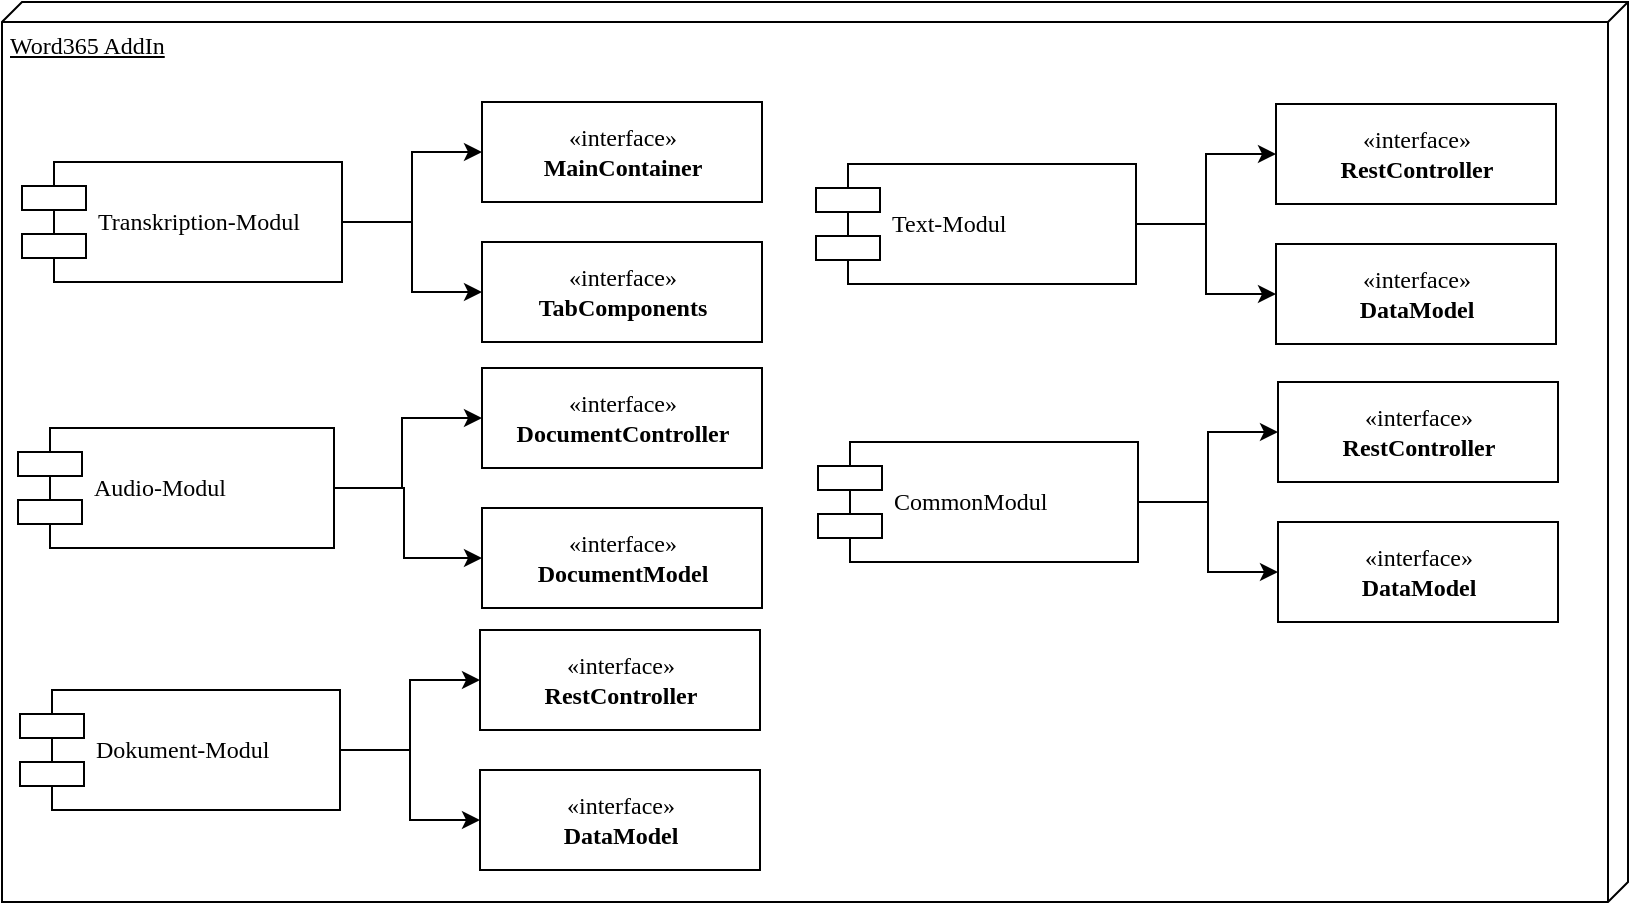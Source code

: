 <mxfile version="28.1.2" pages="3">
  <diagram name="SystemOverview" id="5f0bae14-7c28-e335-631c-24af17079c00">
    <mxGraphModel dx="1181" dy="687" grid="1" gridSize="1" guides="1" tooltips="1" connect="1" arrows="1" fold="1" page="1" pageScale="1" pageWidth="1100" pageHeight="850" background="none" math="0" shadow="0">
      <root>
        <mxCell id="0" />
        <mxCell id="1" parent="0" />
        <mxCell id="39150e848f15840c-3" value="Word365 AddIn" style="verticalAlign=top;align=left;spacingTop=8;spacingLeft=2;spacingRight=12;shape=cube;size=10;direction=south;fontStyle=4;html=1;rounded=0;shadow=0;comic=0;labelBackgroundColor=none;strokeWidth=1;fontFamily=Verdana;fontSize=12;container=0;" parent="1" vertex="1">
          <mxGeometry x="330" y="10" width="813" height="450" as="geometry" />
        </mxCell>
        <mxCell id="lKYDCAyM0R8aLFzINNeC-1" value="" style="group" vertex="1" connectable="0" parent="1">
          <mxGeometry x="340" y="60" width="370" height="120" as="geometry" />
        </mxCell>
        <mxCell id="ptrdWMx7yIggLH7mq_53-23" style="edgeStyle=orthogonalEdgeStyle;rounded=0;orthogonalLoop=1;jettySize=auto;html=1;exitX=1;exitY=0.5;exitDx=0;exitDy=0;entryX=0;entryY=0.5;entryDx=0;entryDy=0;" parent="lKYDCAyM0R8aLFzINNeC-1" source="ptrdWMx7yIggLH7mq_53-16" target="ptrdWMx7yIggLH7mq_53-17" edge="1">
          <mxGeometry relative="1" as="geometry" />
        </mxCell>
        <mxCell id="ptrdWMx7yIggLH7mq_53-16" value="Transkription-Modul" style="shape=component;align=left;spacingLeft=36;rounded=0;shadow=0;comic=0;labelBackgroundColor=none;strokeWidth=1;fontFamily=Verdana;fontSize=12;html=1;container=0;" parent="lKYDCAyM0R8aLFzINNeC-1" vertex="1">
          <mxGeometry y="30" width="160" height="60" as="geometry" />
        </mxCell>
        <mxCell id="ptrdWMx7yIggLH7mq_53-17" value="«interface»&lt;br&gt;&lt;b&gt;TabComponents&lt;/b&gt;" style="html=1;rounded=0;shadow=0;comic=0;labelBackgroundColor=none;strokeWidth=1;fontFamily=Verdana;fontSize=12;align=center;container=0;" parent="lKYDCAyM0R8aLFzINNeC-1" vertex="1">
          <mxGeometry x="230" y="70" width="140" height="50" as="geometry" />
        </mxCell>
        <mxCell id="ptrdWMx7yIggLH7mq_53-18" value="«interface»&lt;br&gt;&lt;b&gt;MainContainer&lt;/b&gt;" style="html=1;rounded=0;shadow=0;comic=0;labelBackgroundColor=none;strokeWidth=1;fontFamily=Verdana;fontSize=12;align=center;container=0;" parent="lKYDCAyM0R8aLFzINNeC-1" vertex="1">
          <mxGeometry x="230" width="140" height="50" as="geometry" />
        </mxCell>
        <mxCell id="ptrdWMx7yIggLH7mq_53-20" value="" style="edgeStyle=orthogonalEdgeStyle;rounded=0;orthogonalLoop=1;jettySize=auto;html=1;exitX=1;exitY=0.5;exitDx=0;exitDy=0;" parent="lKYDCAyM0R8aLFzINNeC-1" source="ptrdWMx7yIggLH7mq_53-16" target="ptrdWMx7yIggLH7mq_53-18" edge="1">
          <mxGeometry relative="1" as="geometry">
            <mxPoint x="150" y="90" as="sourcePoint" />
          </mxGeometry>
        </mxCell>
        <mxCell id="lKYDCAyM0R8aLFzINNeC-2" value="" style="group" vertex="1" connectable="0" parent="1">
          <mxGeometry x="340" y="200" width="380" height="120" as="geometry" />
        </mxCell>
        <mxCell id="lKYDCAyM0R8aLFzINNeC-4" value="" style="group" vertex="1" connectable="0" parent="lKYDCAyM0R8aLFzINNeC-2">
          <mxGeometry x="-10" y="-7" width="380" height="120" as="geometry" />
        </mxCell>
        <mxCell id="39150e848f15840c-8" value="«interface»&lt;br&gt;&lt;b&gt;DocumentController&lt;/b&gt;" style="html=1;rounded=0;shadow=0;comic=0;labelBackgroundColor=none;strokeWidth=1;fontFamily=Verdana;fontSize=12;align=center;container=0;" parent="lKYDCAyM0R8aLFzINNeC-4" vertex="1">
          <mxGeometry x="240" width="140" height="50" as="geometry" />
        </mxCell>
        <mxCell id="39150e848f15840c-10" value="Audio-Modul" style="shape=component;align=left;spacingLeft=36;rounded=0;shadow=0;comic=0;labelBackgroundColor=none;strokeWidth=1;fontFamily=Verdana;fontSize=12;html=1;container=0;" parent="lKYDCAyM0R8aLFzINNeC-4" vertex="1">
          <mxGeometry x="8" y="30" width="158" height="60" as="geometry" />
        </mxCell>
        <mxCell id="ptrdWMx7yIggLH7mq_53-10" value="«interface»&lt;br&gt;&lt;b&gt;DocumentModel&lt;/b&gt;" style="html=1;rounded=0;shadow=0;comic=0;labelBackgroundColor=none;strokeWidth=1;fontFamily=Verdana;fontSize=12;align=center;container=0;" parent="lKYDCAyM0R8aLFzINNeC-4" vertex="1">
          <mxGeometry x="240" y="70" width="140" height="50" as="geometry" />
        </mxCell>
        <mxCell id="ptrdWMx7yIggLH7mq_53-9" value="" style="edgeStyle=orthogonalEdgeStyle;rounded=0;orthogonalLoop=1;jettySize=auto;html=1;" parent="lKYDCAyM0R8aLFzINNeC-4" source="39150e848f15840c-10" target="39150e848f15840c-8" edge="1">
          <mxGeometry relative="1" as="geometry">
            <mxPoint x="570" y="35" as="sourcePoint" />
            <Array as="points">
              <mxPoint x="200" y="60" />
              <mxPoint x="200" y="25" />
            </Array>
          </mxGeometry>
        </mxCell>
        <mxCell id="ptrdWMx7yIggLH7mq_53-11" value="" style="edgeStyle=orthogonalEdgeStyle;rounded=0;orthogonalLoop=1;jettySize=auto;html=1;exitX=1;exitY=0.5;exitDx=0;exitDy=0;" parent="lKYDCAyM0R8aLFzINNeC-4" source="39150e848f15840c-10" target="ptrdWMx7yIggLH7mq_53-10" edge="1">
          <mxGeometry relative="1" as="geometry">
            <mxPoint x="180" y="130" as="sourcePoint" />
            <Array as="points">
              <mxPoint x="201" y="60" />
              <mxPoint x="201" y="95" />
            </Array>
          </mxGeometry>
        </mxCell>
        <mxCell id="lKYDCAyM0R8aLFzINNeC-3" value="" style="group" vertex="1" connectable="0" parent="1">
          <mxGeometry x="339" y="324" width="370" height="120" as="geometry" />
        </mxCell>
        <mxCell id="ptrdWMx7yIggLH7mq_53-3" value="Dokument-Modul" style="shape=component;align=left;spacingLeft=36;rounded=0;shadow=0;comic=0;labelBackgroundColor=none;strokeWidth=1;fontFamily=Verdana;fontSize=12;html=1;container=0;" parent="lKYDCAyM0R8aLFzINNeC-3" vertex="1">
          <mxGeometry y="30" width="160" height="60" as="geometry" />
        </mxCell>
        <mxCell id="ptrdWMx7yIggLH7mq_53-12" value="«interface»&lt;br&gt;&lt;b&gt;DataModel&lt;/b&gt;" style="html=1;rounded=0;shadow=0;comic=0;labelBackgroundColor=none;strokeWidth=1;fontFamily=Verdana;fontSize=12;align=center;container=0;" parent="lKYDCAyM0R8aLFzINNeC-3" vertex="1">
          <mxGeometry x="230" y="70" width="140" height="50" as="geometry" />
        </mxCell>
        <mxCell id="ptrdWMx7yIggLH7mq_53-13" value="«interface»&lt;br&gt;&lt;b&gt;RestController&lt;/b&gt;" style="html=1;rounded=0;shadow=0;comic=0;labelBackgroundColor=none;strokeWidth=1;fontFamily=Verdana;fontSize=12;align=center;container=0;" parent="lKYDCAyM0R8aLFzINNeC-3" vertex="1">
          <mxGeometry x="230" width="140" height="50" as="geometry" />
        </mxCell>
        <mxCell id="ptrdWMx7yIggLH7mq_53-14" value="" style="edgeStyle=orthogonalEdgeStyle;rounded=0;orthogonalLoop=1;jettySize=auto;html=1;exitX=1;exitY=0.5;exitDx=0;exitDy=0;" parent="lKYDCAyM0R8aLFzINNeC-3" source="ptrdWMx7yIggLH7mq_53-3" target="ptrdWMx7yIggLH7mq_53-12" edge="1">
          <mxGeometry relative="1" as="geometry">
            <mxPoint x="150" y="80" as="sourcePoint" />
          </mxGeometry>
        </mxCell>
        <mxCell id="ptrdWMx7yIggLH7mq_53-22" value="" style="edgeStyle=orthogonalEdgeStyle;rounded=0;orthogonalLoop=1;jettySize=auto;html=1;exitX=1;exitY=0.5;exitDx=0;exitDy=0;entryX=0;entryY=0.5;entryDx=0;entryDy=0;" parent="lKYDCAyM0R8aLFzINNeC-3" source="ptrdWMx7yIggLH7mq_53-3" target="ptrdWMx7yIggLH7mq_53-13" edge="1">
          <mxGeometry relative="1" as="geometry">
            <mxPoint x="150" y="80" as="sourcePoint" />
            <mxPoint x="210" y="45" as="targetPoint" />
          </mxGeometry>
        </mxCell>
        <mxCell id="lKYDCAyM0R8aLFzINNeC-5" value="" style="group" vertex="1" connectable="0" parent="1">
          <mxGeometry x="737" y="61" width="370" height="120" as="geometry" />
        </mxCell>
        <mxCell id="lKYDCAyM0R8aLFzINNeC-6" value="Text-Modul" style="shape=component;align=left;spacingLeft=36;rounded=0;shadow=0;comic=0;labelBackgroundColor=none;strokeWidth=1;fontFamily=Verdana;fontSize=12;html=1;container=0;" vertex="1" parent="lKYDCAyM0R8aLFzINNeC-5">
          <mxGeometry y="30" width="160" height="60" as="geometry" />
        </mxCell>
        <mxCell id="lKYDCAyM0R8aLFzINNeC-7" value="«interface»&lt;br&gt;&lt;b&gt;DataModel&lt;/b&gt;" style="html=1;rounded=0;shadow=0;comic=0;labelBackgroundColor=none;strokeWidth=1;fontFamily=Verdana;fontSize=12;align=center;container=0;" vertex="1" parent="lKYDCAyM0R8aLFzINNeC-5">
          <mxGeometry x="230" y="70" width="140" height="50" as="geometry" />
        </mxCell>
        <mxCell id="lKYDCAyM0R8aLFzINNeC-8" value="«interface»&lt;br&gt;&lt;b&gt;RestController&lt;/b&gt;" style="html=1;rounded=0;shadow=0;comic=0;labelBackgroundColor=none;strokeWidth=1;fontFamily=Verdana;fontSize=12;align=center;container=0;" vertex="1" parent="lKYDCAyM0R8aLFzINNeC-5">
          <mxGeometry x="230" width="140" height="50" as="geometry" />
        </mxCell>
        <mxCell id="lKYDCAyM0R8aLFzINNeC-9" value="" style="edgeStyle=orthogonalEdgeStyle;rounded=0;orthogonalLoop=1;jettySize=auto;html=1;exitX=1;exitY=0.5;exitDx=0;exitDy=0;" edge="1" parent="lKYDCAyM0R8aLFzINNeC-5" source="lKYDCAyM0R8aLFzINNeC-6" target="lKYDCAyM0R8aLFzINNeC-7">
          <mxGeometry relative="1" as="geometry">
            <mxPoint x="150" y="80" as="sourcePoint" />
          </mxGeometry>
        </mxCell>
        <mxCell id="lKYDCAyM0R8aLFzINNeC-10" value="" style="edgeStyle=orthogonalEdgeStyle;rounded=0;orthogonalLoop=1;jettySize=auto;html=1;exitX=1;exitY=0.5;exitDx=0;exitDy=0;entryX=0;entryY=0.5;entryDx=0;entryDy=0;" edge="1" parent="lKYDCAyM0R8aLFzINNeC-5" source="lKYDCAyM0R8aLFzINNeC-6" target="lKYDCAyM0R8aLFzINNeC-8">
          <mxGeometry relative="1" as="geometry">
            <mxPoint x="150" y="80" as="sourcePoint" />
            <mxPoint x="210" y="45" as="targetPoint" />
          </mxGeometry>
        </mxCell>
        <mxCell id="lKYDCAyM0R8aLFzINNeC-11" value="" style="group" vertex="1" connectable="0" parent="1">
          <mxGeometry x="738" y="200" width="370" height="120" as="geometry" />
        </mxCell>
        <mxCell id="lKYDCAyM0R8aLFzINNeC-12" value="CommonModul" style="shape=component;align=left;spacingLeft=36;rounded=0;shadow=0;comic=0;labelBackgroundColor=none;strokeWidth=1;fontFamily=Verdana;fontSize=12;html=1;container=0;" vertex="1" parent="lKYDCAyM0R8aLFzINNeC-11">
          <mxGeometry y="30" width="160" height="60" as="geometry" />
        </mxCell>
        <mxCell id="lKYDCAyM0R8aLFzINNeC-13" value="«interface»&lt;br&gt;&lt;b&gt;DataModel&lt;/b&gt;" style="html=1;rounded=0;shadow=0;comic=0;labelBackgroundColor=none;strokeWidth=1;fontFamily=Verdana;fontSize=12;align=center;container=0;" vertex="1" parent="lKYDCAyM0R8aLFzINNeC-11">
          <mxGeometry x="230" y="70" width="140" height="50" as="geometry" />
        </mxCell>
        <mxCell id="lKYDCAyM0R8aLFzINNeC-14" value="«interface»&lt;br&gt;&lt;b&gt;RestController&lt;/b&gt;" style="html=1;rounded=0;shadow=0;comic=0;labelBackgroundColor=none;strokeWidth=1;fontFamily=Verdana;fontSize=12;align=center;container=0;" vertex="1" parent="lKYDCAyM0R8aLFzINNeC-11">
          <mxGeometry x="230" width="140" height="50" as="geometry" />
        </mxCell>
        <mxCell id="lKYDCAyM0R8aLFzINNeC-15" value="" style="edgeStyle=orthogonalEdgeStyle;rounded=0;orthogonalLoop=1;jettySize=auto;html=1;exitX=1;exitY=0.5;exitDx=0;exitDy=0;" edge="1" parent="lKYDCAyM0R8aLFzINNeC-11" source="lKYDCAyM0R8aLFzINNeC-12" target="lKYDCAyM0R8aLFzINNeC-13">
          <mxGeometry relative="1" as="geometry">
            <mxPoint x="150" y="80" as="sourcePoint" />
          </mxGeometry>
        </mxCell>
        <mxCell id="lKYDCAyM0R8aLFzINNeC-16" value="" style="edgeStyle=orthogonalEdgeStyle;rounded=0;orthogonalLoop=1;jettySize=auto;html=1;exitX=1;exitY=0.5;exitDx=0;exitDy=0;entryX=0;entryY=0.5;entryDx=0;entryDy=0;" edge="1" parent="lKYDCAyM0R8aLFzINNeC-11" source="lKYDCAyM0R8aLFzINNeC-12" target="lKYDCAyM0R8aLFzINNeC-14">
          <mxGeometry relative="1" as="geometry">
            <mxPoint x="150" y="80" as="sourcePoint" />
            <mxPoint x="210" y="45" as="targetPoint" />
          </mxGeometry>
        </mxCell>
      </root>
    </mxGraphModel>
  </diagram>
  <diagram id="gHik22ir2K0DDmK8tdcq" name="TranscriptionService">
    <mxGraphModel dx="2157" dy="1988" grid="1" gridSize="10" guides="1" tooltips="1" connect="1" arrows="1" fold="1" page="1" pageScale="1" pageWidth="850" pageHeight="1100" math="0" shadow="0">
      <root>
        <mxCell id="0" />
        <mxCell id="1" parent="0" />
        <mxCell id="Rs-q0vOBd_g85A1Mrqb9-1" value="TranscriptionService" style="swimlane;fontStyle=1;align=center;verticalAlign=top;childLayout=stackLayout;horizontal=1;startSize=26;horizontalStack=0;resizeParent=1;resizeParentMax=0;resizeLast=0;collapsible=1;marginBottom=0;whiteSpace=wrap;html=1;strokeWidth=2;" parent="1" vertex="1">
          <mxGeometry x="280" y="360" width="730" height="1030" as="geometry" />
        </mxCell>
        <mxCell id="Rs-q0vOBd_g85A1Mrqb9-25" value="- _transcriptorFactory:&amp;nbsp;WhisperFactory" style="text;strokeColor=#808080;fillColor=none;align=left;verticalAlign=top;spacingLeft=4;spacingRight=4;overflow=hidden;rotatable=0;points=[[0,0.5],[1,0.5]];portConstraint=eastwest;whiteSpace=wrap;html=1;rounded=0;shadow=0;" parent="Rs-q0vOBd_g85A1Mrqb9-1" vertex="1">
          <mxGeometry y="26" width="730" height="30" as="geometry" />
        </mxCell>
        <mxCell id="Rs-q0vOBd_g85A1Mrqb9-34" value="-&amp;nbsp;_transcriptorBuilder:&amp;nbsp;WhisperProcessorBuilder" style="text;strokeColor=#808080;fillColor=none;align=left;verticalAlign=top;spacingLeft=4;spacingRight=4;overflow=hidden;rotatable=0;points=[[0,0.5],[1,0.5]];portConstraint=eastwest;whiteSpace=wrap;html=1;rounded=0;shadow=0;" parent="Rs-q0vOBd_g85A1Mrqb9-1" vertex="1">
          <mxGeometry y="56" width="730" height="30" as="geometry" />
        </mxCell>
        <mxCell id="Rs-q0vOBd_g85A1Mrqb9-35" value="-&amp;nbsp;_transcriptor: WhisperProcessor" style="text;strokeColor=#808080;fillColor=none;align=left;verticalAlign=top;spacingLeft=4;spacingRight=4;overflow=hidden;rotatable=0;points=[[0,0.5],[1,0.5]];portConstraint=eastwest;whiteSpace=wrap;html=1;rounded=0;shadow=0;" parent="Rs-q0vOBd_g85A1Mrqb9-1" vertex="1">
          <mxGeometry y="86" width="730" height="30" as="geometry" />
        </mxCell>
        <mxCell id="Rs-q0vOBd_g85A1Mrqb9-24" value="- _modelManager: WhisperModelManager" style="text;strokeColor=#808080;fillColor=none;align=left;verticalAlign=top;spacingLeft=4;spacingRight=4;overflow=hidden;rotatable=0;points=[[0,0.5],[1,0.5]];portConstraint=eastwest;whiteSpace=wrap;html=1;rounded=0;shadow=0;" parent="Rs-q0vOBd_g85A1Mrqb9-1" vertex="1">
          <mxGeometry y="116" width="730" height="30" as="geometry" />
        </mxCell>
        <mxCell id="Rs-q0vOBd_g85A1Mrqb9-26" value="- _settings: TranscriptionSettings" style="text;strokeColor=#808080;fillColor=none;align=left;verticalAlign=top;spacingLeft=4;spacingRight=4;overflow=hidden;rotatable=0;points=[[0,0.5],[1,0.5]];portConstraint=eastwest;whiteSpace=wrap;html=1;rounded=0;shadow=0;" parent="Rs-q0vOBd_g85A1Mrqb9-1" vertex="1">
          <mxGeometry y="146" width="730" height="30" as="geometry" />
        </mxCell>
        <mxCell id="Rs-q0vOBd_g85A1Mrqb9-27" value="- _waveFormat:&amp;nbsp;WaveFormat" style="text;strokeColor=#808080;fillColor=none;align=left;verticalAlign=top;spacingLeft=4;spacingRight=4;overflow=hidden;rotatable=0;points=[[0,0.5],[1,0.5]];portConstraint=eastwest;whiteSpace=wrap;html=1;rounded=0;shadow=0;" parent="Rs-q0vOBd_g85A1Mrqb9-1" vertex="1">
          <mxGeometry y="176" width="730" height="30" as="geometry" />
        </mxCell>
        <mxCell id="Rs-q0vOBd_g85A1Mrqb9-31" value="-&amp;nbsp;_transcriptionTasks:&amp;nbsp;Queue&amp;lt;Task&amp;lt;TranscriptionResult&amp;gt;&amp;gt;" style="text;strokeColor=#808080;fillColor=none;align=left;verticalAlign=top;spacingLeft=4;spacingRight=4;overflow=hidden;rotatable=0;points=[[0,0.5],[1,0.5]];portConstraint=eastwest;whiteSpace=wrap;html=1;rounded=0;shadow=0;" parent="Rs-q0vOBd_g85A1Mrqb9-1" vertex="1">
          <mxGeometry y="206" width="730" height="30" as="geometry" />
        </mxCell>
        <mxCell id="Rs-q0vOBd_g85A1Mrqb9-29" value="-&amp;nbsp;_audioCapture: IAudioCapture" style="text;strokeColor=#808080;fillColor=none;align=left;verticalAlign=top;spacingLeft=4;spacingRight=4;overflow=hidden;rotatable=0;points=[[0,0.5],[1,0.5]];portConstraint=eastwest;whiteSpace=wrap;html=1;rounded=0;shadow=0;" parent="Rs-q0vOBd_g85A1Mrqb9-1" vertex="1">
          <mxGeometry y="236" width="730" height="30" as="geometry" />
        </mxCell>
        <mxCell id="Rs-q0vOBd_g85A1Mrqb9-28" value="-&amp;nbsp;_audioProcessor: AudioBufferProcessor" style="text;strokeColor=#808080;fillColor=none;align=left;verticalAlign=top;spacingLeft=4;spacingRight=4;overflow=hidden;rotatable=0;points=[[0,0.5],[1,0.5]];portConstraint=eastwest;whiteSpace=wrap;html=1;rounded=0;shadow=0;" parent="Rs-q0vOBd_g85A1Mrqb9-1" vertex="1">
          <mxGeometry y="266" width="730" height="30" as="geometry" />
        </mxCell>
        <mxCell id="Rs-q0vOBd_g85A1Mrqb9-30" value="-&amp;nbsp;_textProcessor: TextProcessor" style="text;strokeColor=#808080;fillColor=none;align=left;verticalAlign=top;spacingLeft=4;spacingRight=4;overflow=hidden;rotatable=0;points=[[0,0.5],[1,0.5]];portConstraint=eastwest;whiteSpace=wrap;html=1;rounded=0;shadow=0;" parent="Rs-q0vOBd_g85A1Mrqb9-1" vertex="1">
          <mxGeometry y="296" width="730" height="30" as="geometry" />
        </mxCell>
        <mxCell id="Rs-q0vOBd_g85A1Mrqb9-32" value="-&amp;nbsp;_fullTranscriptBuilder:&amp;nbsp;StringBuilder" style="text;strokeColor=#808080;fillColor=none;align=left;verticalAlign=top;spacingLeft=4;spacingRight=4;overflow=hidden;rotatable=0;points=[[0,0.5],[1,0.5]];portConstraint=eastwest;whiteSpace=wrap;html=1;rounded=0;shadow=0;" parent="Rs-q0vOBd_g85A1Mrqb9-1" vertex="1">
          <mxGeometry y="326" width="730" height="30" as="geometry" />
        </mxCell>
        <mxCell id="Rs-q0vOBd_g85A1Mrqb9-13" value="_isTranscribing: Boolean" style="text;strokeColor=#808080;fillColor=none;align=left;verticalAlign=top;spacingLeft=4;spacingRight=4;overflow=hidden;rotatable=0;points=[[0,0.5],[1,0.5]];portConstraint=eastwest;whiteSpace=wrap;html=1;rounded=0;shadow=0;" parent="Rs-q0vOBd_g85A1Mrqb9-1" vertex="1">
          <mxGeometry y="356" width="730" height="30" as="geometry" />
        </mxCell>
        <mxCell id="Rs-q0vOBd_g85A1Mrqb9-33" value="-&amp;nbsp;_cancellationTokenSource:&amp;nbsp;CancellationTokenSource" style="text;strokeColor=#808080;fillColor=none;align=left;verticalAlign=top;spacingLeft=4;spacingRight=4;overflow=hidden;rotatable=0;points=[[0,0.5],[1,0.5]];portConstraint=eastwest;whiteSpace=wrap;html=1;rounded=0;shadow=0;" parent="Rs-q0vOBd_g85A1Mrqb9-1" vertex="1">
          <mxGeometry y="386" width="730" height="30" as="geometry" />
        </mxCell>
        <mxCell id="Rs-q0vOBd_g85A1Mrqb9-14" value="+ TranscriptionError: EventHandler&amp;lt;ErrorEventArgs&amp;gt;" style="text;strokeColor=#808080;fillColor=none;align=left;verticalAlign=top;spacingLeft=4;spacingRight=4;overflow=hidden;rotatable=0;points=[[0,0.5],[1,0.5]];portConstraint=eastwest;whiteSpace=wrap;html=1;rounded=0;shadow=0;" parent="Rs-q0vOBd_g85A1Mrqb9-1" vertex="1">
          <mxGeometry y="416" width="730" height="30" as="geometry" />
        </mxCell>
        <mxCell id="Rs-q0vOBd_g85A1Mrqb9-15" value="+ TranscriptionResult: EventHandler&amp;lt;TranscriptionResultEventArgs&amp;gt;" style="text;strokeColor=#808080;fillColor=none;align=left;verticalAlign=top;spacingLeft=4;spacingRight=4;overflow=hidden;rotatable=0;points=[[0,0.5],[1,0.5]];portConstraint=eastwest;whiteSpace=wrap;html=1;rounded=0;shadow=0;" parent="Rs-q0vOBd_g85A1Mrqb9-1" vertex="1">
          <mxGeometry y="446" width="730" height="30" as="geometry" />
        </mxCell>
        <mxCell id="Rs-q0vOBd_g85A1Mrqb9-16" value="+ TranscriptionStopped: EventHandler&amp;lt;TranscriptionEventArgs&amp;gt;" style="text;strokeColor=#808080;fillColor=none;align=left;verticalAlign=top;spacingLeft=4;spacingRight=4;overflow=hidden;rotatable=0;points=[[0,0.5],[1,0.5]];portConstraint=eastwest;whiteSpace=wrap;html=1;rounded=0;shadow=0;" parent="Rs-q0vOBd_g85A1Mrqb9-1" vertex="1">
          <mxGeometry y="476" width="730" height="30" as="geometry" />
        </mxCell>
        <mxCell id="Rs-q0vOBd_g85A1Mrqb9-9" value="+ TranscriptionStarted : EventHandler&amp;lt;TranscriptionEventArgs&amp;gt;" style="text;strokeColor=#808080;fillColor=none;align=left;verticalAlign=top;spacingLeft=4;spacingRight=4;overflow=hidden;rotatable=0;points=[[0,0.5],[1,0.5]];portConstraint=eastwest;whiteSpace=wrap;html=1;rounded=0;shadow=0;" parent="Rs-q0vOBd_g85A1Mrqb9-1" vertex="1">
          <mxGeometry y="506" width="730" height="30" as="geometry" />
        </mxCell>
        <mxCell id="Rs-q0vOBd_g85A1Mrqb9-3" value="" style="line;strokeWidth=2;fillColor=none;align=left;verticalAlign=middle;spacingTop=-1;spacingLeft=3;spacingRight=3;rotatable=0;labelPosition=right;points=[];portConstraint=eastwest;strokeColor=inherit;" parent="Rs-q0vOBd_g85A1Mrqb9-1" vertex="1">
          <mxGeometry y="536" width="730" height="4" as="geometry" />
        </mxCell>
        <mxCell id="Rs-q0vOBd_g85A1Mrqb9-36" value="TranscriptionService(TranscriptionSettings settings = null): TranscriptionService" style="text;strokeColor=#808080;fillColor=none;align=left;verticalAlign=top;spacingLeft=4;spacingRight=4;overflow=hidden;rotatable=0;points=[[0,0.5],[1,0.5]];portConstraint=eastwest;whiteSpace=wrap;html=1;rounded=0;shadow=0;" parent="Rs-q0vOBd_g85A1Mrqb9-1" vertex="1">
          <mxGeometry y="540" width="730" height="30" as="geometry" />
        </mxCell>
        <mxCell id="Rs-q0vOBd_g85A1Mrqb9-38" value="CreateWhisperFactory(): void" style="text;strokeColor=#808080;fillColor=none;align=left;verticalAlign=top;spacingLeft=4;spacingRight=4;overflow=hidden;rotatable=0;points=[[0,0.5],[1,0.5]];portConstraint=eastwest;whiteSpace=wrap;html=1;rounded=0;shadow=0;" parent="Rs-q0vOBd_g85A1Mrqb9-1" vertex="1">
          <mxGeometry y="570" width="730" height="30" as="geometry" />
        </mxCell>
        <mxCell id="Rs-q0vOBd_g85A1Mrqb9-37" value="CreateWhisperProcessor(string lastTranscribedText = null): WhisperProcessor" style="text;strokeColor=#808080;fillColor=none;align=left;verticalAlign=top;spacingLeft=4;spacingRight=4;overflow=hidden;rotatable=0;points=[[0,0.5],[1,0.5]];portConstraint=eastwest;whiteSpace=wrap;html=1;rounded=0;shadow=0;" parent="Rs-q0vOBd_g85A1Mrqb9-1" vertex="1">
          <mxGeometry y="600" width="730" height="30" as="geometry" />
        </mxCell>
        <mxCell id="PvjjHYb3py--y4Bj-YRm-2" value="CreateAudioCapture(int deviceNumber): void" style="text;strokeColor=#808080;fillColor=none;align=left;verticalAlign=top;spacingLeft=4;spacingRight=4;overflow=hidden;rotatable=0;points=[[0,0.5],[1,0.5]];portConstraint=eastwest;whiteSpace=wrap;html=1;rounded=0;shadow=0;" vertex="1" parent="Rs-q0vOBd_g85A1Mrqb9-1">
          <mxGeometry y="630" width="730" height="30" as="geometry" />
        </mxCell>
        <mxCell id="Rs-q0vOBd_g85A1Mrqb9-19" value="ChangeLanguage(string language): void" style="text;strokeColor=#808080;fillColor=none;align=left;verticalAlign=top;spacingLeft=4;spacingRight=4;overflow=hidden;rotatable=0;points=[[0,0.5],[1,0.5]];portConstraint=eastwest;whiteSpace=wrap;html=1;rounded=0;shadow=0;" parent="Rs-q0vOBd_g85A1Mrqb9-1" vertex="1">
          <mxGeometry y="660" width="730" height="30" as="geometry" />
        </mxCell>
        <mxCell id="Rs-q0vOBd_g85A1Mrqb9-18" value="ChangeModelType: void" style="text;strokeColor=#808080;fillColor=none;align=left;verticalAlign=top;spacingLeft=4;spacingRight=4;overflow=hidden;rotatable=0;points=[[0,0.5],[1,0.5]];portConstraint=eastwest;whiteSpace=wrap;html=1;rounded=0;shadow=0;" parent="Rs-q0vOBd_g85A1Mrqb9-1" vertex="1">
          <mxGeometry y="690" width="730" height="30" as="geometry" />
        </mxCell>
        <mxCell id="Rs-q0vOBd_g85A1Mrqb9-20" value="ToggleTranscription(Action&amp;lt;string&amp;gt; action, TranscriptionSettings transcriptionSettings, int deviceNumber = 0): void" style="text;strokeColor=#808080;fillColor=none;align=left;verticalAlign=top;spacingLeft=4;spacingRight=4;overflow=hidden;rotatable=0;points=[[0,0.5],[1,0.5]];portConstraint=eastwest;whiteSpace=wrap;html=1;rounded=0;shadow=0;" parent="Rs-q0vOBd_g85A1Mrqb9-1" vertex="1">
          <mxGeometry y="720" width="730" height="30" as="geometry" />
        </mxCell>
        <mxCell id="Rs-q0vOBd_g85A1Mrqb9-21" value="StopTranscription: void" style="text;strokeColor=#808080;fillColor=none;align=left;verticalAlign=top;spacingLeft=4;spacingRight=4;overflow=hidden;rotatable=0;points=[[0,0.5],[1,0.5]];portConstraint=eastwest;whiteSpace=wrap;html=1;rounded=0;shadow=0;" parent="Rs-q0vOBd_g85A1Mrqb9-1" vertex="1">
          <mxGeometry y="750" width="730" height="30" as="geometry" />
        </mxCell>
        <mxCell id="Rs-q0vOBd_g85A1Mrqb9-22" value="StartTranscription: void" style="text;strokeColor=#808080;fillColor=none;align=left;verticalAlign=top;spacingLeft=4;spacingRight=4;overflow=hidden;rotatable=0;points=[[0,0.5],[1,0.5]];portConstraint=eastwest;whiteSpace=wrap;html=1;rounded=0;shadow=0;" parent="Rs-q0vOBd_g85A1Mrqb9-1" vertex="1">
          <mxGeometry y="780" width="730" height="30" as="geometry" />
        </mxCell>
        <mxCell id="PvjjHYb3py--y4Bj-YRm-4" value="OnAudioDataAvailable(object sender, AudioDataEventArgs e): void" style="text;strokeColor=#808080;fillColor=none;align=left;verticalAlign=top;spacingLeft=4;spacingRight=4;overflow=hidden;rotatable=0;points=[[0,0.5],[1,0.5]];portConstraint=eastwest;whiteSpace=wrap;html=1;rounded=0;shadow=0;" vertex="1" parent="Rs-q0vOBd_g85A1Mrqb9-1">
          <mxGeometry y="810" width="730" height="30" as="geometry" />
        </mxCell>
        <mxCell id="PvjjHYb3py--y4Bj-YRm-27" value="SaveAudioChunkToFile(string tempFile, MemoryStream audioBuffer): void" style="text;strokeColor=#808080;fillColor=none;align=left;verticalAlign=top;spacingLeft=4;spacingRight=4;overflow=hidden;rotatable=0;points=[[0,0.5],[1,0.5]];portConstraint=eastwest;whiteSpace=wrap;html=1;rounded=0;shadow=0;" vertex="1" parent="Rs-q0vOBd_g85A1Mrqb9-1">
          <mxGeometry y="840" width="730" height="30" as="geometry" />
        </mxCell>
        <mxCell id="PvjjHYb3py--y4Bj-YRm-3" value="OnAudioChunkReady(object sender, ProcessedAudioEventArgs e): void" style="text;strokeColor=#808080;fillColor=none;align=left;verticalAlign=top;spacingLeft=4;spacingRight=4;overflow=hidden;rotatable=0;points=[[0,0.5],[1,0.5]];portConstraint=eastwest;whiteSpace=wrap;html=1;rounded=0;shadow=0;" vertex="1" parent="Rs-q0vOBd_g85A1Mrqb9-1">
          <mxGeometry y="870" width="730" height="30" as="geometry" />
        </mxCell>
        <mxCell id="PvjjHYb3py--y4Bj-YRm-5" value="TranscribeChunkDirectlyAsync(MemoryStream audioBuffer,&amp;nbsp;string sessionId, CancellationToken cancellationToken):&lt;span style=&quot;background-color: transparent; color: light-dark(rgb(0, 0, 0), rgb(255, 255, 255));&quot;&gt;&amp;nbsp;Task&amp;lt;TranscriptionResult&amp;gt;&lt;/span&gt;" style="text;strokeColor=#808080;fillColor=none;align=left;verticalAlign=top;spacingLeft=4;spacingRight=4;overflow=hidden;rotatable=0;points=[[0,0.5],[1,0.5]];portConstraint=eastwest;whiteSpace=wrap;html=1;rounded=0;shadow=0;" vertex="1" parent="Rs-q0vOBd_g85A1Mrqb9-1">
          <mxGeometry y="900" width="730" height="40" as="geometry" />
        </mxCell>
        <mxCell id="PvjjHYb3py--y4Bj-YRm-25" value="ProcessAudioChunk(string tempFile, int segmentCount, List segmentTexts, List resultSegments, string sessionId): Task&amp;lt;int&amp;gt;" style="text;strokeColor=#808080;fillColor=none;align=left;verticalAlign=top;spacingLeft=4;spacingRight=4;overflow=hidden;rotatable=0;points=[[0,0.5],[1,0.5]];portConstraint=eastwest;whiteSpace=wrap;html=1;rounded=0;shadow=0;" vertex="1" parent="Rs-q0vOBd_g85A1Mrqb9-1">
          <mxGeometry y="940" width="730" height="30" as="geometry" />
        </mxCell>
        <mxCell id="PvjjHYb3py--y4Bj-YRm-28" value="ProcessCompletedTranscriptionsAsync(Action&lt;string&gt; action, CancellationToken cancellationToken)" style="text;strokeColor=#808080;fillColor=none;align=left;verticalAlign=top;spacingLeft=4;spacingRight=4;overflow=hidden;rotatable=0;points=[[0,0.5],[1,0.5]];portConstraint=eastwest;whiteSpace=wrap;html=1;rounded=0;shadow=0;" vertex="1" parent="Rs-q0vOBd_g85A1Mrqb9-1">
          <mxGeometry y="970" width="730" height="30" as="geometry" />
        </mxCell>
        <mxCell id="PvjjHYb3py--y4Bj-YRm-26" value="CheckWavFileForVoice(string tempFilePath): Boolean" style="text;strokeColor=#808080;fillColor=none;align=left;verticalAlign=top;spacingLeft=4;spacingRight=4;overflow=hidden;rotatable=0;points=[[0,0.5],[1,0.5]];portConstraint=eastwest;whiteSpace=wrap;html=1;rounded=0;shadow=0;" vertex="1" parent="Rs-q0vOBd_g85A1Mrqb9-1">
          <mxGeometry y="1000" width="730" height="30" as="geometry" />
        </mxCell>
        <mxCell id="Rs-q0vOBd_g85A1Mrqb9-5" value="&lt;h1 style=&quot;text-align: justify;&quot;&gt;&lt;span style=&quot;background-color: transparent; color: light-dark(rgb(0, 0, 0), rgb(255, 255, 255));&quot;&gt;Transkription-Modul&lt;/span&gt;&lt;/h1&gt;" style="shape=module;align=left;spacingLeft=20;align=center;verticalAlign=top;whiteSpace=wrap;html=1;" parent="1" vertex="1">
          <mxGeometry x="170" y="60" width="320" height="70" as="geometry" />
        </mxCell>
        <mxCell id="Rs-q0vOBd_g85A1Mrqb9-10" value="&lt;div&gt;«interface»&lt;br&gt;&lt;/div&gt;&lt;b&gt;IDisposable&lt;/b&gt;" style="html=1;whiteSpace=wrap;" parent="1" vertex="1">
          <mxGeometry x="-180" y="350" width="110" height="50" as="geometry" />
        </mxCell>
        <mxCell id="Rs-q0vOBd_g85A1Mrqb9-11" value="" style="endArrow=block;dashed=1;endFill=0;endSize=12;html=1;rounded=0;exitX=1;exitY=0.5;exitDx=0;exitDy=0;entryX=0;entryY=0;entryDx=0;entryDy=0;" parent="1" source="Rs-q0vOBd_g85A1Mrqb9-10" target="Rs-q0vOBd_g85A1Mrqb9-23" edge="1">
          <mxGeometry width="160" relative="1" as="geometry">
            <mxPoint x="40" y="330" as="sourcePoint" />
            <mxPoint x="19.56" y="376.372" as="targetPoint" />
          </mxGeometry>
        </mxCell>
        <mxCell id="Rs-q0vOBd_g85A1Mrqb9-12" value="" style="endArrow=block;dashed=1;endFill=0;endSize=12;html=1;rounded=0;exitX=1;exitY=0.5;exitDx=0;exitDy=0;entryX=0;entryY=0;entryDx=0;entryDy=0;" parent="1" source="Rs-q0vOBd_g85A1Mrqb9-23" target="Rs-q0vOBd_g85A1Mrqb9-1" edge="1">
          <mxGeometry width="160" relative="1" as="geometry">
            <mxPoint x="239.56" y="375.176" as="sourcePoint" />
            <mxPoint x="230" y="400" as="targetPoint" />
          </mxGeometry>
        </mxCell>
        <mxCell id="Rs-q0vOBd_g85A1Mrqb9-23" value="«interface»&lt;br&gt;&lt;b&gt;ITranscriptionService&lt;/b&gt;" style="html=1;whiteSpace=wrap;" parent="1" vertex="1">
          <mxGeometry x="20" y="350" width="140" height="50" as="geometry" />
        </mxCell>
      </root>
    </mxGraphModel>
  </diagram>
  <diagram id="kF33IOozLEEUB0dF6Iss" name="CRC">
    <mxGraphModel dx="3766" dy="1202" grid="1" gridSize="10" guides="1" tooltips="1" connect="1" arrows="1" fold="1" page="1" pageScale="1" pageWidth="850" pageHeight="1100" math="0" shadow="0">
      <root>
        <mxCell id="0" />
        <mxCell id="1" parent="0" />
        <mxCell id="cJnZeX9PMgqSSVmYafJE-31" value="TranscriptionService" style="shape=table;startSize=30;container=1;collapsible=0;childLayout=tableLayout;fixedRows=1;rowLines=1;fontStyle=0;strokeColor=default;fontSize=16;" parent="1" vertex="1">
          <mxGeometry x="-1020" y="240" width="390" height="160" as="geometry" />
        </mxCell>
        <mxCell id="cJnZeX9PMgqSSVmYafJE-32" style="shape=tableRow;horizontal=0;startSize=0;swimlaneHead=0;swimlaneBody=0;top=0;left=0;bottom=0;right=0;collapsible=0;dropTarget=0;fillColor=none;points=[[0,0.5],[1,0.5]];portConstraint=eastwest;strokeColor=inherit;fontSize=16;" parent="cJnZeX9PMgqSSVmYafJE-31" vertex="1">
          <mxGeometry y="30" width="390" height="70" as="geometry" />
        </mxCell>
        <mxCell id="cJnZeX9PMgqSSVmYafJE-33" value="Responsibility" style="shape=partialRectangle;html=1;whiteSpace=wrap;connectable=0;fillColor=none;top=0;left=0;bottom=0;right=0;overflow=hidden;pointerEvents=1;strokeColor=inherit;fontSize=16;strokeWidth=1;" parent="cJnZeX9PMgqSSVmYafJE-32" vertex="1">
          <mxGeometry width="195" height="70" as="geometry">
            <mxRectangle width="195" height="70" as="alternateBounds" />
          </mxGeometry>
        </mxCell>
        <mxCell id="cJnZeX9PMgqSSVmYafJE-34" value="Collaborators" style="shape=partialRectangle;html=1;whiteSpace=wrap;connectable=0;fillColor=none;top=0;left=0;bottom=0;right=0;align=left;spacingLeft=6;overflow=hidden;strokeColor=inherit;fontSize=16;" parent="cJnZeX9PMgqSSVmYafJE-32" vertex="1">
          <mxGeometry x="195" width="195" height="70" as="geometry">
            <mxRectangle width="195" height="70" as="alternateBounds" />
          </mxGeometry>
        </mxCell>
        <mxCell id="cJnZeX9PMgqSSVmYafJE-35" style="shape=tableRow;horizontal=0;startSize=0;swimlaneHead=0;swimlaneBody=0;top=0;left=0;bottom=0;right=0;collapsible=0;dropTarget=0;fillColor=none;points=[[0,0.5],[1,0.5]];portConstraint=eastwest;strokeColor=inherit;fontSize=16;" parent="cJnZeX9PMgqSSVmYafJE-31" vertex="1">
          <mxGeometry y="100" width="390" height="30" as="geometry" />
        </mxCell>
        <mxCell id="cJnZeX9PMgqSSVmYafJE-36" style="shape=partialRectangle;html=1;whiteSpace=wrap;connectable=0;fillColor=none;top=0;left=0;bottom=0;right=0;overflow=hidden;pointerEvents=1;strokeColor=inherit;fontSize=16;" parent="cJnZeX9PMgqSSVmYafJE-35" vertex="1">
          <mxGeometry width="195" height="30" as="geometry">
            <mxRectangle width="195" height="30" as="alternateBounds" />
          </mxGeometry>
        </mxCell>
        <mxCell id="cJnZeX9PMgqSSVmYafJE-37" style="shape=partialRectangle;html=1;whiteSpace=wrap;connectable=0;fillColor=none;top=0;left=0;bottom=0;right=0;align=left;spacingLeft=6;overflow=hidden;strokeColor=inherit;fontSize=16;" parent="cJnZeX9PMgqSSVmYafJE-35" vertex="1">
          <mxGeometry x="195" width="195" height="30" as="geometry">
            <mxRectangle width="195" height="30" as="alternateBounds" />
          </mxGeometry>
        </mxCell>
        <mxCell id="cJnZeX9PMgqSSVmYafJE-38" style="shape=tableRow;horizontal=0;startSize=0;swimlaneHead=0;swimlaneBody=0;top=0;left=0;bottom=0;right=0;collapsible=0;dropTarget=0;fillColor=none;points=[[0,0.5],[1,0.5]];portConstraint=eastwest;strokeColor=inherit;fontSize=16;" parent="cJnZeX9PMgqSSVmYafJE-31" vertex="1">
          <mxGeometry y="130" width="390" height="30" as="geometry" />
        </mxCell>
        <mxCell id="cJnZeX9PMgqSSVmYafJE-39" style="shape=partialRectangle;html=1;whiteSpace=wrap;connectable=0;fillColor=none;top=0;left=0;bottom=0;right=0;overflow=hidden;pointerEvents=1;strokeColor=inherit;fontSize=16;" parent="cJnZeX9PMgqSSVmYafJE-38" vertex="1">
          <mxGeometry width="195" height="30" as="geometry">
            <mxRectangle width="195" height="30" as="alternateBounds" />
          </mxGeometry>
        </mxCell>
        <mxCell id="cJnZeX9PMgqSSVmYafJE-40" style="shape=partialRectangle;html=1;whiteSpace=wrap;connectable=0;fillColor=none;top=0;left=0;bottom=0;right=0;align=left;spacingLeft=6;overflow=hidden;strokeColor=inherit;fontSize=16;" parent="cJnZeX9PMgqSSVmYafJE-38" vertex="1">
          <mxGeometry x="195" width="195" height="30" as="geometry">
            <mxRectangle width="195" height="30" as="alternateBounds" />
          </mxGeometry>
        </mxCell>
        <mxCell id="cJnZeX9PMgqSSVmYafJE-41" value="AddInViewModel" style="shape=table;startSize=30;container=1;collapsible=0;childLayout=tableLayout;fixedRows=1;rowLines=1;fontStyle=0;strokeColor=default;fontSize=16;" parent="1" vertex="1">
          <mxGeometry x="-530" y="60" width="390" height="160" as="geometry" />
        </mxCell>
        <mxCell id="cJnZeX9PMgqSSVmYafJE-42" style="shape=tableRow;horizontal=0;startSize=0;swimlaneHead=0;swimlaneBody=0;top=0;left=0;bottom=0;right=0;collapsible=0;dropTarget=0;fillColor=none;points=[[0,0.5],[1,0.5]];portConstraint=eastwest;strokeColor=inherit;fontSize=16;" parent="cJnZeX9PMgqSSVmYafJE-41" vertex="1">
          <mxGeometry y="30" width="390" height="70" as="geometry" />
        </mxCell>
        <mxCell id="cJnZeX9PMgqSSVmYafJE-43" value="Start Application" style="shape=partialRectangle;html=1;whiteSpace=wrap;connectable=0;fillColor=none;top=0;left=0;bottom=0;right=0;overflow=hidden;pointerEvents=1;strokeColor=inherit;fontSize=16;strokeWidth=1;" parent="cJnZeX9PMgqSSVmYafJE-42" vertex="1">
          <mxGeometry width="195" height="70" as="geometry">
            <mxRectangle width="195" height="70" as="alternateBounds" />
          </mxGeometry>
        </mxCell>
        <mxCell id="cJnZeX9PMgqSSVmYafJE-44" value="ServerController, NetworkingController, ModelController" style="shape=partialRectangle;html=1;whiteSpace=wrap;connectable=0;fillColor=none;top=0;left=0;bottom=0;right=0;align=left;spacingLeft=6;overflow=hidden;strokeColor=inherit;fontSize=16;" parent="cJnZeX9PMgqSSVmYafJE-42" vertex="1">
          <mxGeometry x="195" width="195" height="70" as="geometry">
            <mxRectangle width="195" height="70" as="alternateBounds" />
          </mxGeometry>
        </mxCell>
        <mxCell id="cJnZeX9PMgqSSVmYafJE-45" style="shape=tableRow;horizontal=0;startSize=0;swimlaneHead=0;swimlaneBody=0;top=0;left=0;bottom=0;right=0;collapsible=0;dropTarget=0;fillColor=none;points=[[0,0.5],[1,0.5]];portConstraint=eastwest;strokeColor=inherit;fontSize=16;" parent="cJnZeX9PMgqSSVmYafJE-41" vertex="1">
          <mxGeometry y="100" width="390" height="30" as="geometry" />
        </mxCell>
        <mxCell id="cJnZeX9PMgqSSVmYafJE-46" style="shape=partialRectangle;html=1;whiteSpace=wrap;connectable=0;fillColor=none;top=0;left=0;bottom=0;right=0;overflow=hidden;pointerEvents=1;strokeColor=inherit;fontSize=16;" parent="cJnZeX9PMgqSSVmYafJE-45" vertex="1">
          <mxGeometry width="195" height="30" as="geometry">
            <mxRectangle width="195" height="30" as="alternateBounds" />
          </mxGeometry>
        </mxCell>
        <mxCell id="cJnZeX9PMgqSSVmYafJE-47" style="shape=partialRectangle;html=1;whiteSpace=wrap;connectable=0;fillColor=none;top=0;left=0;bottom=0;right=0;align=left;spacingLeft=6;overflow=hidden;strokeColor=inherit;fontSize=16;" parent="cJnZeX9PMgqSSVmYafJE-45" vertex="1">
          <mxGeometry x="195" width="195" height="30" as="geometry">
            <mxRectangle width="195" height="30" as="alternateBounds" />
          </mxGeometry>
        </mxCell>
        <mxCell id="cJnZeX9PMgqSSVmYafJE-48" style="shape=tableRow;horizontal=0;startSize=0;swimlaneHead=0;swimlaneBody=0;top=0;left=0;bottom=0;right=0;collapsible=0;dropTarget=0;fillColor=none;points=[[0,0.5],[1,0.5]];portConstraint=eastwest;strokeColor=inherit;fontSize=16;" parent="cJnZeX9PMgqSSVmYafJE-41" vertex="1">
          <mxGeometry y="130" width="390" height="30" as="geometry" />
        </mxCell>
        <mxCell id="cJnZeX9PMgqSSVmYafJE-49" style="shape=partialRectangle;html=1;whiteSpace=wrap;connectable=0;fillColor=none;top=0;left=0;bottom=0;right=0;overflow=hidden;pointerEvents=1;strokeColor=inherit;fontSize=16;" parent="cJnZeX9PMgqSSVmYafJE-48" vertex="1">
          <mxGeometry width="195" height="30" as="geometry">
            <mxRectangle width="195" height="30" as="alternateBounds" />
          </mxGeometry>
        </mxCell>
        <mxCell id="cJnZeX9PMgqSSVmYafJE-50" style="shape=partialRectangle;html=1;whiteSpace=wrap;connectable=0;fillColor=none;top=0;left=0;bottom=0;right=0;align=left;spacingLeft=6;overflow=hidden;strokeColor=inherit;fontSize=16;" parent="cJnZeX9PMgqSSVmYafJE-48" vertex="1">
          <mxGeometry x="195" width="195" height="30" as="geometry">
            <mxRectangle width="195" height="30" as="alternateBounds" />
          </mxGeometry>
        </mxCell>
        <mxCell id="cJnZeX9PMgqSSVmYafJE-51" value="MainRibbon" style="shape=table;startSize=30;container=1;collapsible=0;childLayout=tableLayout;fixedRows=1;rowLines=1;fontStyle=0;strokeColor=default;fontSize=16;" parent="1" vertex="1">
          <mxGeometry x="-530" y="400" width="390" height="130" as="geometry" />
        </mxCell>
        <mxCell id="cJnZeX9PMgqSSVmYafJE-52" style="shape=tableRow;horizontal=0;startSize=0;swimlaneHead=0;swimlaneBody=0;top=0;left=0;bottom=0;right=0;collapsible=0;dropTarget=0;fillColor=none;points=[[0,0.5],[1,0.5]];portConstraint=eastwest;strokeColor=inherit;fontSize=16;" parent="cJnZeX9PMgqSSVmYafJE-51" vertex="1">
          <mxGeometry y="30" width="390" height="40" as="geometry" />
        </mxCell>
        <mxCell id="cJnZeX9PMgqSSVmYafJE-53" value="Responsibility" style="shape=partialRectangle;html=1;whiteSpace=wrap;connectable=0;fillColor=none;top=0;left=0;bottom=0;right=0;overflow=hidden;pointerEvents=1;strokeColor=inherit;fontSize=16;strokeWidth=1;" parent="cJnZeX9PMgqSSVmYafJE-52" vertex="1">
          <mxGeometry width="195" height="40" as="geometry">
            <mxRectangle width="195" height="40" as="alternateBounds" />
          </mxGeometry>
        </mxCell>
        <mxCell id="cJnZeX9PMgqSSVmYafJE-54" value="Collaborators" style="shape=partialRectangle;html=1;whiteSpace=wrap;connectable=0;fillColor=none;top=0;left=0;bottom=0;right=0;align=left;spacingLeft=6;overflow=hidden;strokeColor=inherit;fontSize=16;" parent="cJnZeX9PMgqSSVmYafJE-52" vertex="1">
          <mxGeometry x="195" width="195" height="40" as="geometry">
            <mxRectangle width="195" height="40" as="alternateBounds" />
          </mxGeometry>
        </mxCell>
        <mxCell id="cJnZeX9PMgqSSVmYafJE-55" style="shape=tableRow;horizontal=0;startSize=0;swimlaneHead=0;swimlaneBody=0;top=0;left=0;bottom=0;right=0;collapsible=0;dropTarget=0;fillColor=none;points=[[0,0.5],[1,0.5]];portConstraint=eastwest;strokeColor=inherit;fontSize=16;" parent="cJnZeX9PMgqSSVmYafJE-51" vertex="1">
          <mxGeometry y="70" width="390" height="30" as="geometry" />
        </mxCell>
        <mxCell id="cJnZeX9PMgqSSVmYafJE-56" style="shape=partialRectangle;html=1;whiteSpace=wrap;connectable=0;fillColor=none;top=0;left=0;bottom=0;right=0;overflow=hidden;pointerEvents=1;strokeColor=inherit;fontSize=16;" parent="cJnZeX9PMgqSSVmYafJE-55" vertex="1">
          <mxGeometry width="195" height="30" as="geometry">
            <mxRectangle width="195" height="30" as="alternateBounds" />
          </mxGeometry>
        </mxCell>
        <mxCell id="cJnZeX9PMgqSSVmYafJE-57" style="shape=partialRectangle;html=1;whiteSpace=wrap;connectable=0;fillColor=none;top=0;left=0;bottom=0;right=0;align=left;spacingLeft=6;overflow=hidden;strokeColor=inherit;fontSize=16;" parent="cJnZeX9PMgqSSVmYafJE-55" vertex="1">
          <mxGeometry x="195" width="195" height="30" as="geometry">
            <mxRectangle width="195" height="30" as="alternateBounds" />
          </mxGeometry>
        </mxCell>
        <mxCell id="cJnZeX9PMgqSSVmYafJE-58" style="shape=tableRow;horizontal=0;startSize=0;swimlaneHead=0;swimlaneBody=0;top=0;left=0;bottom=0;right=0;collapsible=0;dropTarget=0;fillColor=none;points=[[0,0.5],[1,0.5]];portConstraint=eastwest;strokeColor=inherit;fontSize=16;" parent="cJnZeX9PMgqSSVmYafJE-51" vertex="1">
          <mxGeometry y="100" width="390" height="30" as="geometry" />
        </mxCell>
        <mxCell id="cJnZeX9PMgqSSVmYafJE-59" style="shape=partialRectangle;html=1;whiteSpace=wrap;connectable=0;fillColor=none;top=0;left=0;bottom=0;right=0;overflow=hidden;pointerEvents=1;strokeColor=inherit;fontSize=16;" parent="cJnZeX9PMgqSSVmYafJE-58" vertex="1">
          <mxGeometry width="195" height="30" as="geometry">
            <mxRectangle width="195" height="30" as="alternateBounds" />
          </mxGeometry>
        </mxCell>
        <mxCell id="cJnZeX9PMgqSSVmYafJE-60" style="shape=partialRectangle;html=1;whiteSpace=wrap;connectable=0;fillColor=none;top=0;left=0;bottom=0;right=0;align=left;spacingLeft=6;overflow=hidden;strokeColor=inherit;fontSize=16;" parent="cJnZeX9PMgqSSVmYafJE-58" vertex="1">
          <mxGeometry x="195" width="195" height="30" as="geometry">
            <mxRectangle width="195" height="30" as="alternateBounds" />
          </mxGeometry>
        </mxCell>
      </root>
    </mxGraphModel>
  </diagram>
</mxfile>
